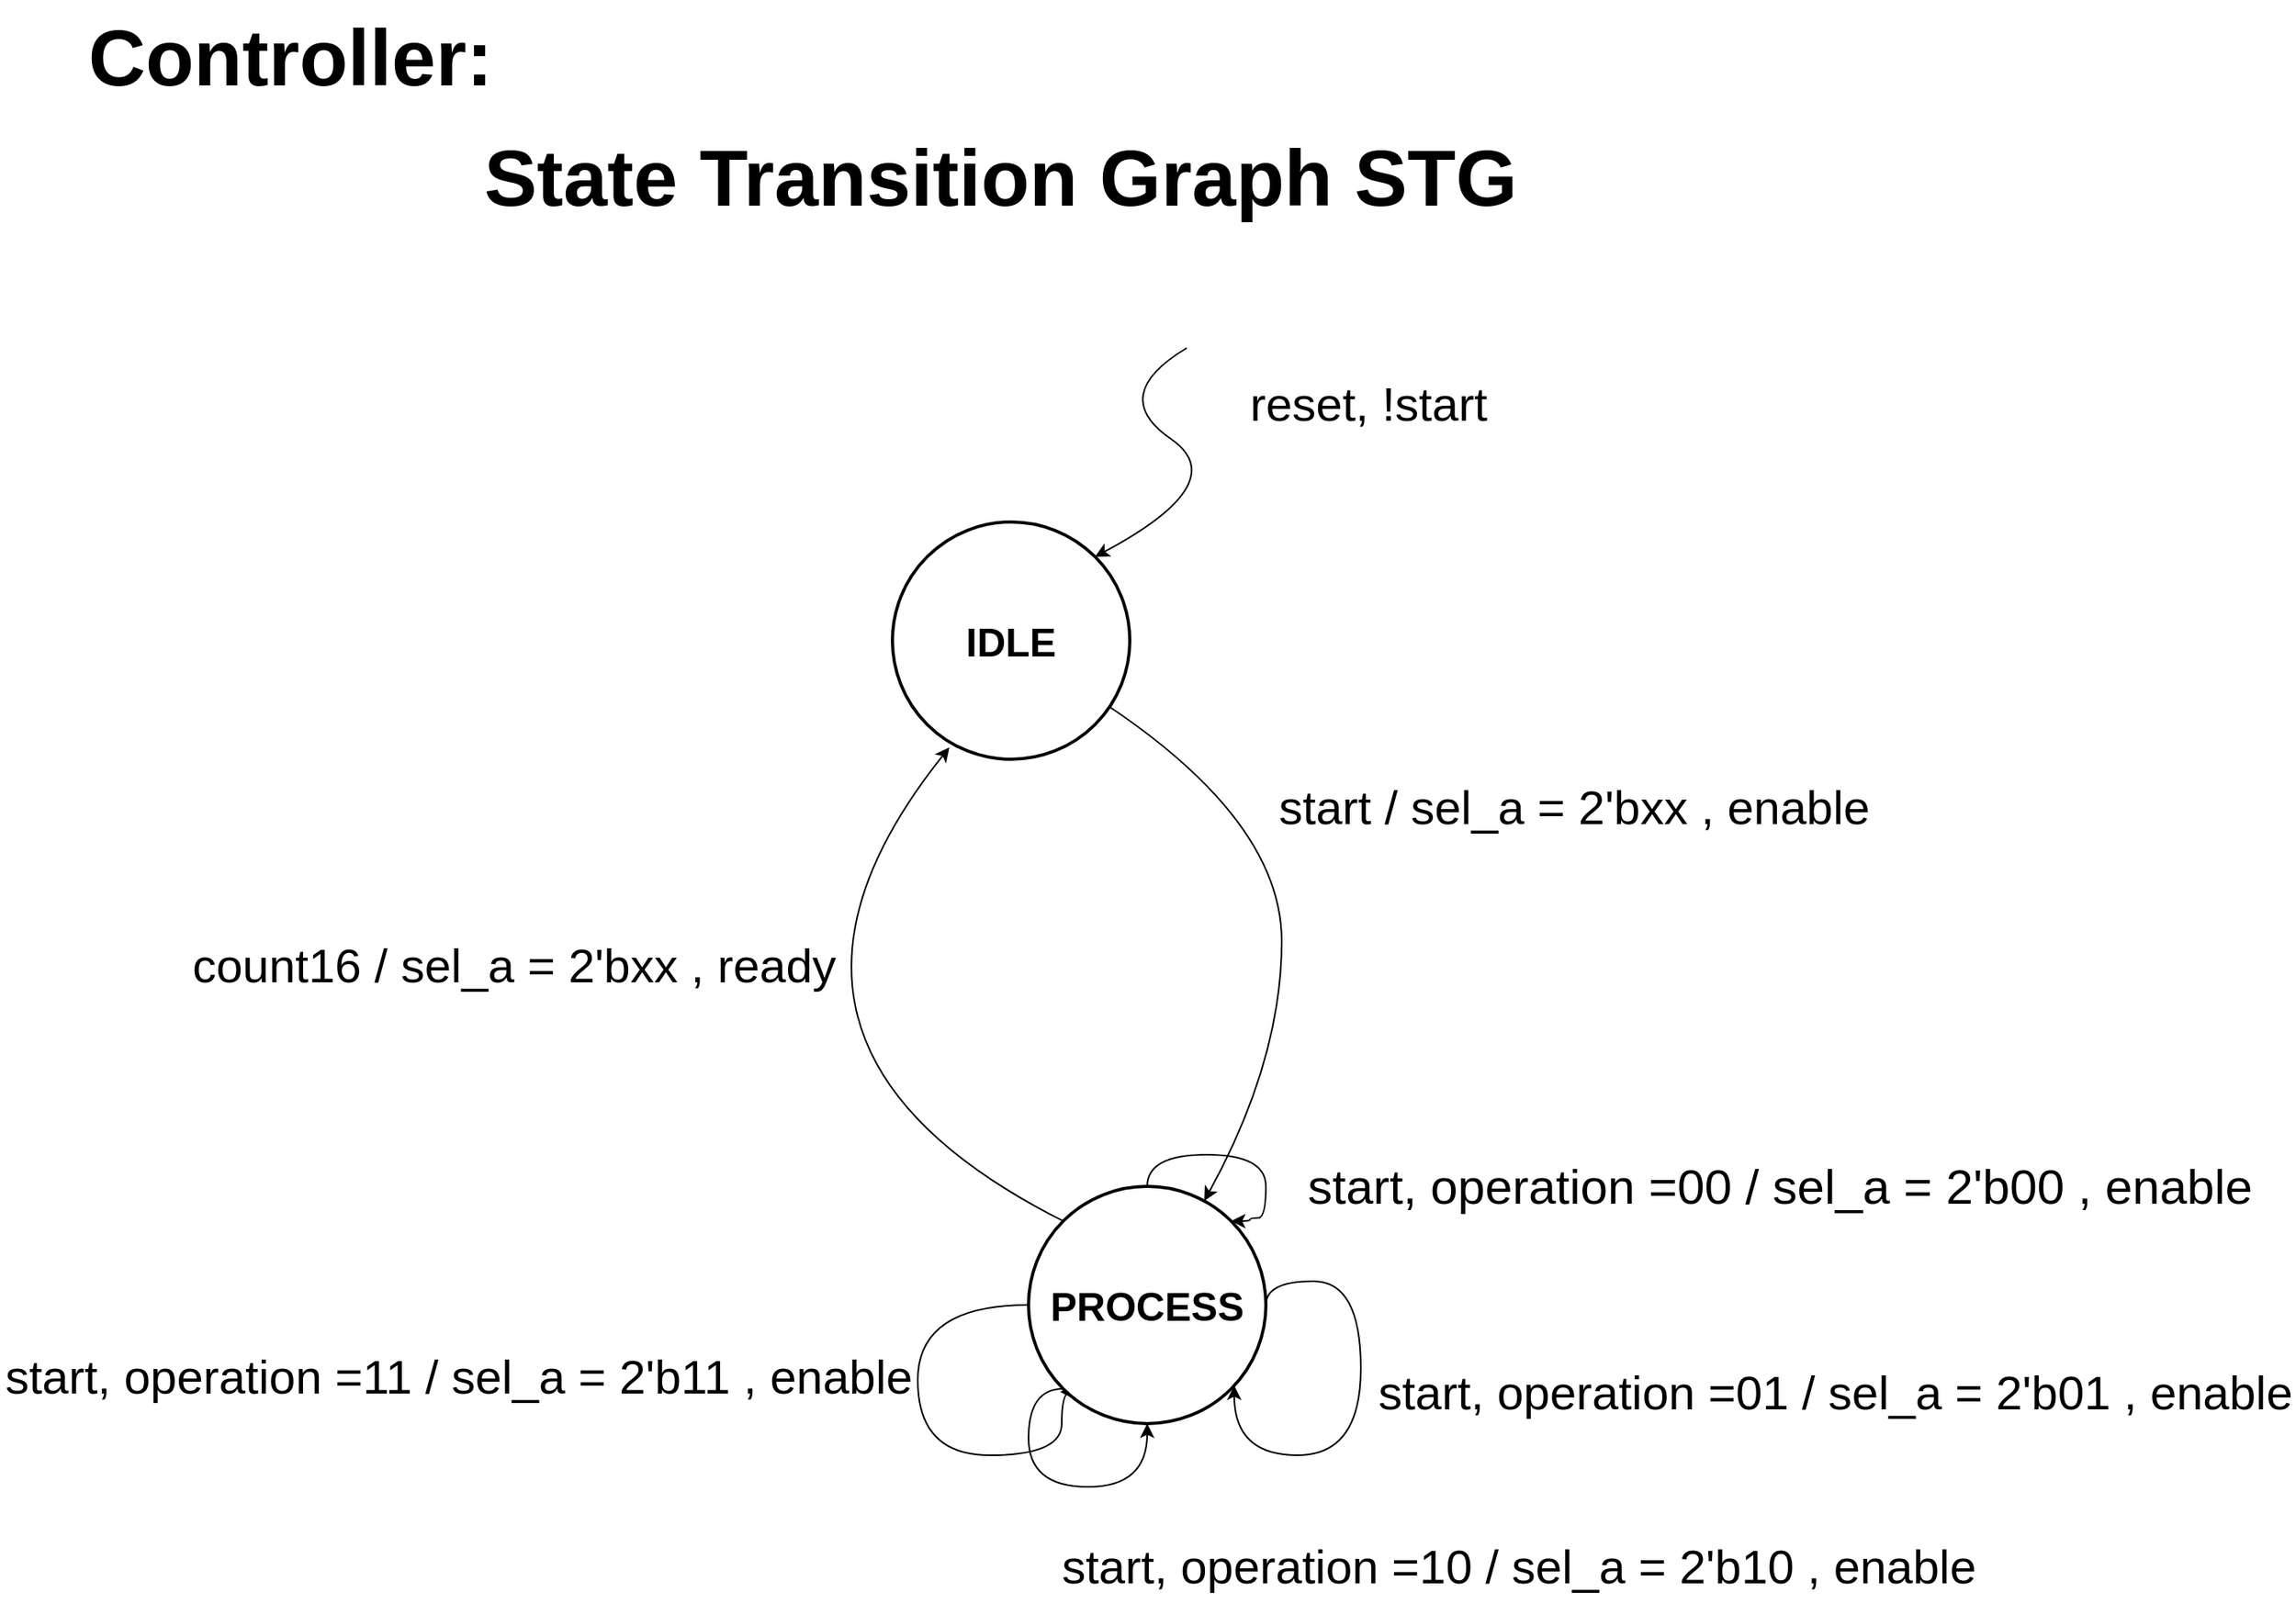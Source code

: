 <mxfile version="24.7.6">
  <diagram name="Page-1" id="sOLA_pNvpnlRUVK7hoNU">
    <mxGraphModel dx="2783" dy="2271" grid="1" gridSize="10" guides="1" tooltips="1" connect="1" arrows="1" fold="1" page="1" pageScale="1" pageWidth="827" pageHeight="1169" math="0" shadow="0">
      <root>
        <mxCell id="0" />
        <mxCell id="1" parent="0" />
        <mxCell id="uF6xusU7a7mh2p0aXsDx-1" value="&lt;h1 style=&quot;margin-top: 0px;&quot;&gt;&lt;span style=&quot;background-color: initial;&quot;&gt;&lt;font style=&quot;font-size: 50px;&quot;&gt;&amp;nbsp;Controller:&lt;/font&gt;&lt;/span&gt;&lt;br&gt;&lt;/h1&gt;&lt;div&gt;&lt;span style=&quot;background-color: initial;&quot;&gt;&lt;font style=&quot;font-size: 50px;&quot;&gt;&lt;span style=&quot;white-space: pre;&quot;&gt;&#x9;&lt;/span&gt;&lt;span style=&quot;white-space: pre;&quot;&gt;&#x9;&lt;/span&gt;&amp;nbsp; &amp;nbsp;&lt;/font&gt;&lt;/span&gt;&lt;span style=&quot;font-size: 50px; background-color: initial;&quot;&gt;&lt;b&gt;State Transition Graph STG&lt;/b&gt;&lt;/span&gt;&lt;/div&gt;" style="text;html=1;whiteSpace=wrap;overflow=hidden;rounded=0;" vertex="1" parent="1">
          <mxGeometry x="-240" y="-600" width="1050" height="310" as="geometry" />
        </mxCell>
        <mxCell id="uF6xusU7a7mh2p0aXsDx-2" value="&lt;b style=&quot;font-size: 25px;&quot;&gt;IDLE&lt;/b&gt;" style="ellipse;whiteSpace=wrap;html=1;aspect=fixed;strokeWidth=2;" vertex="1" parent="1">
          <mxGeometry x="284" y="-270" width="150" height="150" as="geometry" />
        </mxCell>
        <mxCell id="uF6xusU7a7mh2p0aXsDx-17" style="edgeStyle=orthogonalEdgeStyle;rounded=0;orthogonalLoop=1;jettySize=auto;html=1;exitX=0;exitY=1;exitDx=0;exitDy=0;curved=1;entryX=0.5;entryY=1;entryDx=0;entryDy=0;" edge="1" parent="1" source="uF6xusU7a7mh2p0aXsDx-3" target="uF6xusU7a7mh2p0aXsDx-3">
          <mxGeometry relative="1" as="geometry">
            <mxPoint x="450.0" y="310" as="targetPoint" />
            <Array as="points">
              <mxPoint x="370" y="278" />
              <mxPoint x="370" y="340" />
              <mxPoint x="445" y="340" />
            </Array>
          </mxGeometry>
        </mxCell>
        <mxCell id="uF6xusU7a7mh2p0aXsDx-19" style="edgeStyle=orthogonalEdgeStyle;rounded=0;orthogonalLoop=1;jettySize=auto;html=1;exitX=0;exitY=0.5;exitDx=0;exitDy=0;curved=1;" edge="1" parent="1" source="uF6xusU7a7mh2p0aXsDx-3">
          <mxGeometry relative="1" as="geometry">
            <mxPoint x="390" y="280" as="targetPoint" />
            <Array as="points">
              <mxPoint x="300" y="225" />
              <mxPoint x="300" y="320" />
              <mxPoint x="391" y="320" />
            </Array>
          </mxGeometry>
        </mxCell>
        <mxCell id="uF6xusU7a7mh2p0aXsDx-3" value="&lt;b style=&quot;font-size: 25px;&quot;&gt;PROCESS&lt;/b&gt;" style="ellipse;whiteSpace=wrap;html=1;aspect=fixed;strokeWidth=2;" vertex="1" parent="1">
          <mxGeometry x="370" y="150" width="150" height="150" as="geometry" />
        </mxCell>
        <mxCell id="uF6xusU7a7mh2p0aXsDx-6" value="" style="edgeStyle=none;orthogonalLoop=1;jettySize=auto;html=1;rounded=0;curved=1;" edge="1" parent="1" source="uF6xusU7a7mh2p0aXsDx-2" target="uF6xusU7a7mh2p0aXsDx-3">
          <mxGeometry width="80" relative="1" as="geometry">
            <mxPoint x="390" y="-90" as="sourcePoint" />
            <mxPoint x="470" y="-90" as="targetPoint" />
            <Array as="points">
              <mxPoint x="530" y="-80" />
              <mxPoint x="530" y="70" />
            </Array>
          </mxGeometry>
        </mxCell>
        <mxCell id="uF6xusU7a7mh2p0aXsDx-7" value="" style="edgeStyle=none;orthogonalLoop=1;jettySize=auto;html=1;rounded=0;exitX=0;exitY=0;exitDx=0;exitDy=0;entryX=0.24;entryY=0.95;entryDx=0;entryDy=0;entryPerimeter=0;curved=1;" edge="1" parent="1" source="uF6xusU7a7mh2p0aXsDx-3" target="uF6xusU7a7mh2p0aXsDx-2">
          <mxGeometry width="80" relative="1" as="geometry">
            <mxPoint x="310" y="20" as="sourcePoint" />
            <mxPoint x="390" y="20" as="targetPoint" />
            <Array as="points">
              <mxPoint x="170" y="60" />
            </Array>
          </mxGeometry>
        </mxCell>
        <mxCell id="uF6xusU7a7mh2p0aXsDx-9" value="" style="curved=1;endArrow=classic;html=1;rounded=0;entryX=1;entryY=0;entryDx=0;entryDy=0;" edge="1" parent="1" target="uF6xusU7a7mh2p0aXsDx-2">
          <mxGeometry width="50" height="50" relative="1" as="geometry">
            <mxPoint x="470" y="-380" as="sourcePoint" />
            <mxPoint x="450" y="-295" as="targetPoint" />
            <Array as="points">
              <mxPoint x="420" y="-350" />
              <mxPoint x="500" y="-295" />
            </Array>
          </mxGeometry>
        </mxCell>
        <mxCell id="uF6xusU7a7mh2p0aXsDx-10" value="&lt;font style=&quot;font-size: 30px;&quot;&gt;reset, !start&lt;/font&gt;" style="text;html=1;align=center;verticalAlign=middle;whiteSpace=wrap;rounded=0;" vertex="1" parent="1">
          <mxGeometry x="470" y="-360" width="230" height="30" as="geometry" />
        </mxCell>
        <mxCell id="uF6xusU7a7mh2p0aXsDx-11" value="&lt;font style=&quot;font-size: 30px;&quot;&gt;start / sel_a = 2&#39;bxx , enable&lt;/font&gt;" style="text;html=1;align=center;verticalAlign=middle;whiteSpace=wrap;rounded=0;" vertex="1" parent="1">
          <mxGeometry x="510" y="-120" width="410" height="60" as="geometry" />
        </mxCell>
        <mxCell id="uF6xusU7a7mh2p0aXsDx-12" style="edgeStyle=orthogonalEdgeStyle;rounded=0;orthogonalLoop=1;jettySize=auto;html=1;exitX=1;exitY=0.5;exitDx=0;exitDy=0;curved=1;" edge="1" parent="1" source="uF6xusU7a7mh2p0aXsDx-3" target="uF6xusU7a7mh2p0aXsDx-3">
          <mxGeometry relative="1" as="geometry">
            <Array as="points">
              <mxPoint x="520" y="210" />
              <mxPoint x="580" y="210" />
              <mxPoint x="580" y="320" />
              <mxPoint x="500" y="320" />
            </Array>
          </mxGeometry>
        </mxCell>
        <mxCell id="uF6xusU7a7mh2p0aXsDx-14" value="&lt;font style=&quot;font-size: 30px;&quot;&gt;start, operation =01 / sel_a = 2&#39;b01 , enable&lt;/font&gt;" style="text;html=1;align=center;verticalAlign=middle;whiteSpace=wrap;rounded=0;" vertex="1" parent="1">
          <mxGeometry x="590" y="250" width="580" height="60" as="geometry" />
        </mxCell>
        <mxCell id="uF6xusU7a7mh2p0aXsDx-15" value="&lt;font style=&quot;font-size: 30px;&quot;&gt;start, operation =10 / sel_a = 2&#39;b10 , enable&lt;/font&gt;" style="text;html=1;align=center;verticalAlign=middle;whiteSpace=wrap;rounded=0;rotation=0;" vertex="1" parent="1">
          <mxGeometry x="380" y="360" width="600" height="60" as="geometry" />
        </mxCell>
        <mxCell id="uF6xusU7a7mh2p0aXsDx-18" value="&lt;font style=&quot;font-size: 30px;&quot;&gt;start, operation =11 / sel_a = 2&#39;b11 , enable&lt;/font&gt;" style="text;html=1;align=center;verticalAlign=middle;whiteSpace=wrap;rounded=0;" vertex="1" parent="1">
          <mxGeometry x="-280" y="240" width="580" height="60" as="geometry" />
        </mxCell>
        <mxCell id="uF6xusU7a7mh2p0aXsDx-20" style="edgeStyle=orthogonalEdgeStyle;rounded=0;orthogonalLoop=1;jettySize=auto;html=1;exitX=0.5;exitY=0;exitDx=0;exitDy=0;entryX=1;entryY=0;entryDx=0;entryDy=0;curved=1;" edge="1" parent="1" source="uF6xusU7a7mh2p0aXsDx-3" target="uF6xusU7a7mh2p0aXsDx-3">
          <mxGeometry relative="1" as="geometry">
            <Array as="points">
              <mxPoint x="445" y="130" />
              <mxPoint x="520" y="130" />
              <mxPoint x="520" y="170" />
              <mxPoint x="510" y="170" />
              <mxPoint x="510" y="172" />
            </Array>
          </mxGeometry>
        </mxCell>
        <mxCell id="uF6xusU7a7mh2p0aXsDx-21" value="&lt;font style=&quot;font-size: 31px;&quot;&gt;start, operation =00 / sel_a = 2&#39;b00 , enable&lt;/font&gt;" style="text;html=1;align=center;verticalAlign=middle;whiteSpace=wrap;rounded=0;" vertex="1" parent="1">
          <mxGeometry x="540" y="120" width="610" height="60" as="geometry" />
        </mxCell>
        <mxCell id="uF6xusU7a7mh2p0aXsDx-23" value="&lt;font style=&quot;font-size: 30px;&quot;&gt;count16 / sel_a = 2&#39;bxx , ready&lt;/font&gt;" style="text;html=1;align=center;verticalAlign=middle;whiteSpace=wrap;rounded=0;" vertex="1" parent="1">
          <mxGeometry x="-170" y="-20" width="430" height="60" as="geometry" />
        </mxCell>
      </root>
    </mxGraphModel>
  </diagram>
</mxfile>

